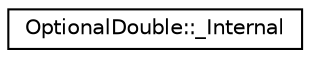 digraph "Graphical Class Hierarchy"
{
 // LATEX_PDF_SIZE
  edge [fontname="Helvetica",fontsize="10",labelfontname="Helvetica",labelfontsize="10"];
  node [fontname="Helvetica",fontsize="10",shape=record];
  rankdir="LR";
  Node0 [label="OptionalDouble::_Internal",height=0.2,width=0.4,color="black", fillcolor="white", style="filled",URL="$classoperations__research_1_1_optional_double_1_1___internal.html",tooltip=" "];
}
